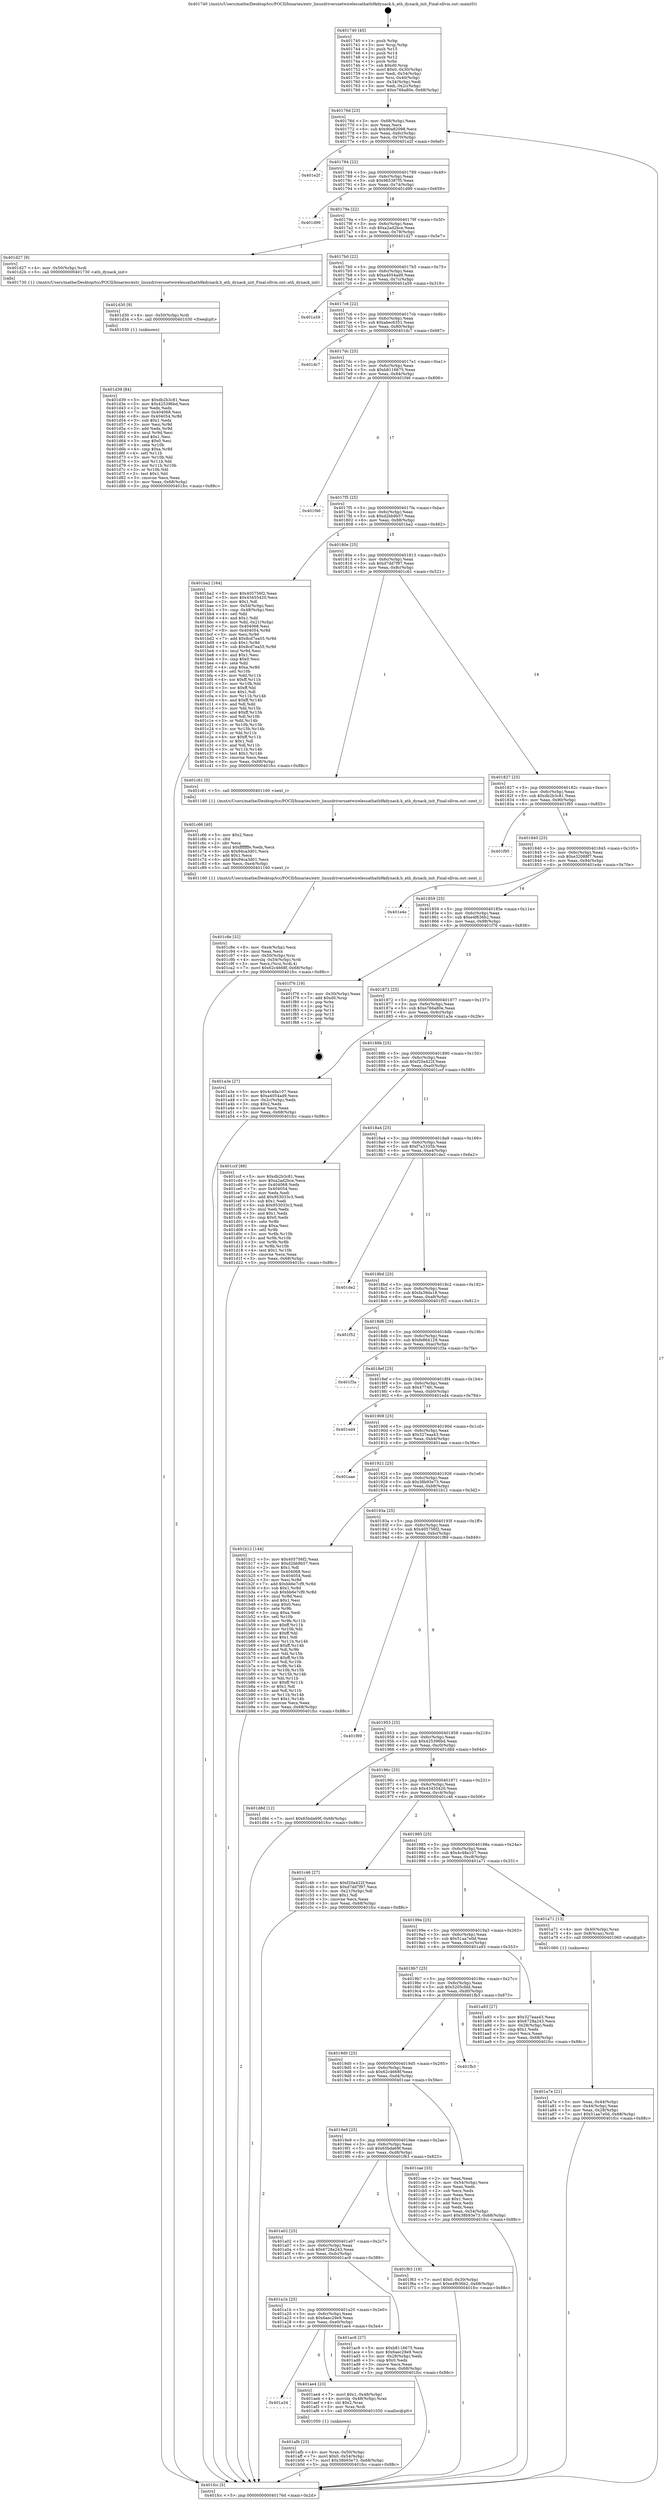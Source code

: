 digraph "0x401740" {
  label = "0x401740 (/mnt/c/Users/mathe/Desktop/tcc/POCII/binaries/extr_linuxdriversnetwirelessathath9kdynack.h_ath_dynack_init_Final-ollvm.out::main(0))"
  labelloc = "t"
  node[shape=record]

  Entry [label="",width=0.3,height=0.3,shape=circle,fillcolor=black,style=filled]
  "0x40176d" [label="{
     0x40176d [23]\l
     | [instrs]\l
     &nbsp;&nbsp;0x40176d \<+3\>: mov -0x68(%rbp),%eax\l
     &nbsp;&nbsp;0x401770 \<+2\>: mov %eax,%ecx\l
     &nbsp;&nbsp;0x401772 \<+6\>: sub $0x90a82098,%ecx\l
     &nbsp;&nbsp;0x401778 \<+3\>: mov %eax,-0x6c(%rbp)\l
     &nbsp;&nbsp;0x40177b \<+3\>: mov %ecx,-0x70(%rbp)\l
     &nbsp;&nbsp;0x40177e \<+6\>: je 0000000000401e2f \<main+0x6ef\>\l
  }"]
  "0x401e2f" [label="{
     0x401e2f\l
  }", style=dashed]
  "0x401784" [label="{
     0x401784 [22]\l
     | [instrs]\l
     &nbsp;&nbsp;0x401784 \<+5\>: jmp 0000000000401789 \<main+0x49\>\l
     &nbsp;&nbsp;0x401789 \<+3\>: mov -0x6c(%rbp),%eax\l
     &nbsp;&nbsp;0x40178c \<+5\>: sub $0x965387f5,%eax\l
     &nbsp;&nbsp;0x401791 \<+3\>: mov %eax,-0x74(%rbp)\l
     &nbsp;&nbsp;0x401794 \<+6\>: je 0000000000401d99 \<main+0x659\>\l
  }"]
  Exit [label="",width=0.3,height=0.3,shape=circle,fillcolor=black,style=filled,peripheries=2]
  "0x401d99" [label="{
     0x401d99\l
  }", style=dashed]
  "0x40179a" [label="{
     0x40179a [22]\l
     | [instrs]\l
     &nbsp;&nbsp;0x40179a \<+5\>: jmp 000000000040179f \<main+0x5f\>\l
     &nbsp;&nbsp;0x40179f \<+3\>: mov -0x6c(%rbp),%eax\l
     &nbsp;&nbsp;0x4017a2 \<+5\>: sub $0xa2ad2bce,%eax\l
     &nbsp;&nbsp;0x4017a7 \<+3\>: mov %eax,-0x78(%rbp)\l
     &nbsp;&nbsp;0x4017aa \<+6\>: je 0000000000401d27 \<main+0x5e7\>\l
  }"]
  "0x401d39" [label="{
     0x401d39 [84]\l
     | [instrs]\l
     &nbsp;&nbsp;0x401d39 \<+5\>: mov $0xdb2b3c81,%eax\l
     &nbsp;&nbsp;0x401d3e \<+5\>: mov $0x425396bd,%ecx\l
     &nbsp;&nbsp;0x401d43 \<+2\>: xor %edx,%edx\l
     &nbsp;&nbsp;0x401d45 \<+7\>: mov 0x404068,%esi\l
     &nbsp;&nbsp;0x401d4c \<+8\>: mov 0x404054,%r8d\l
     &nbsp;&nbsp;0x401d54 \<+3\>: sub $0x1,%edx\l
     &nbsp;&nbsp;0x401d57 \<+3\>: mov %esi,%r9d\l
     &nbsp;&nbsp;0x401d5a \<+3\>: add %edx,%r9d\l
     &nbsp;&nbsp;0x401d5d \<+4\>: imul %r9d,%esi\l
     &nbsp;&nbsp;0x401d61 \<+3\>: and $0x1,%esi\l
     &nbsp;&nbsp;0x401d64 \<+3\>: cmp $0x0,%esi\l
     &nbsp;&nbsp;0x401d67 \<+4\>: sete %r10b\l
     &nbsp;&nbsp;0x401d6b \<+4\>: cmp $0xa,%r8d\l
     &nbsp;&nbsp;0x401d6f \<+4\>: setl %r11b\l
     &nbsp;&nbsp;0x401d73 \<+3\>: mov %r10b,%bl\l
     &nbsp;&nbsp;0x401d76 \<+3\>: and %r11b,%bl\l
     &nbsp;&nbsp;0x401d79 \<+3\>: xor %r11b,%r10b\l
     &nbsp;&nbsp;0x401d7c \<+3\>: or %r10b,%bl\l
     &nbsp;&nbsp;0x401d7f \<+3\>: test $0x1,%bl\l
     &nbsp;&nbsp;0x401d82 \<+3\>: cmovne %ecx,%eax\l
     &nbsp;&nbsp;0x401d85 \<+3\>: mov %eax,-0x68(%rbp)\l
     &nbsp;&nbsp;0x401d88 \<+5\>: jmp 0000000000401fcc \<main+0x88c\>\l
  }"]
  "0x401d27" [label="{
     0x401d27 [9]\l
     | [instrs]\l
     &nbsp;&nbsp;0x401d27 \<+4\>: mov -0x50(%rbp),%rdi\l
     &nbsp;&nbsp;0x401d2b \<+5\>: call 0000000000401730 \<ath_dynack_init\>\l
     | [calls]\l
     &nbsp;&nbsp;0x401730 \{1\} (/mnt/c/Users/mathe/Desktop/tcc/POCII/binaries/extr_linuxdriversnetwirelessathath9kdynack.h_ath_dynack_init_Final-ollvm.out::ath_dynack_init)\l
  }"]
  "0x4017b0" [label="{
     0x4017b0 [22]\l
     | [instrs]\l
     &nbsp;&nbsp;0x4017b0 \<+5\>: jmp 00000000004017b5 \<main+0x75\>\l
     &nbsp;&nbsp;0x4017b5 \<+3\>: mov -0x6c(%rbp),%eax\l
     &nbsp;&nbsp;0x4017b8 \<+5\>: sub $0xa4054ad9,%eax\l
     &nbsp;&nbsp;0x4017bd \<+3\>: mov %eax,-0x7c(%rbp)\l
     &nbsp;&nbsp;0x4017c0 \<+6\>: je 0000000000401a59 \<main+0x319\>\l
  }"]
  "0x401d30" [label="{
     0x401d30 [9]\l
     | [instrs]\l
     &nbsp;&nbsp;0x401d30 \<+4\>: mov -0x50(%rbp),%rdi\l
     &nbsp;&nbsp;0x401d34 \<+5\>: call 0000000000401030 \<free@plt\>\l
     | [calls]\l
     &nbsp;&nbsp;0x401030 \{1\} (unknown)\l
  }"]
  "0x401a59" [label="{
     0x401a59\l
  }", style=dashed]
  "0x4017c6" [label="{
     0x4017c6 [22]\l
     | [instrs]\l
     &nbsp;&nbsp;0x4017c6 \<+5\>: jmp 00000000004017cb \<main+0x8b\>\l
     &nbsp;&nbsp;0x4017cb \<+3\>: mov -0x6c(%rbp),%eax\l
     &nbsp;&nbsp;0x4017ce \<+5\>: sub $0xabec6351,%eax\l
     &nbsp;&nbsp;0x4017d3 \<+3\>: mov %eax,-0x80(%rbp)\l
     &nbsp;&nbsp;0x4017d6 \<+6\>: je 0000000000401dc7 \<main+0x687\>\l
  }"]
  "0x401c8e" [label="{
     0x401c8e [32]\l
     | [instrs]\l
     &nbsp;&nbsp;0x401c8e \<+6\>: mov -0xe4(%rbp),%ecx\l
     &nbsp;&nbsp;0x401c94 \<+3\>: imul %eax,%ecx\l
     &nbsp;&nbsp;0x401c97 \<+4\>: mov -0x50(%rbp),%rsi\l
     &nbsp;&nbsp;0x401c9b \<+4\>: movslq -0x54(%rbp),%rdi\l
     &nbsp;&nbsp;0x401c9f \<+3\>: mov %ecx,(%rsi,%rdi,4)\l
     &nbsp;&nbsp;0x401ca2 \<+7\>: movl $0x62c4668f,-0x68(%rbp)\l
     &nbsp;&nbsp;0x401ca9 \<+5\>: jmp 0000000000401fcc \<main+0x88c\>\l
  }"]
  "0x401dc7" [label="{
     0x401dc7\l
  }", style=dashed]
  "0x4017dc" [label="{
     0x4017dc [25]\l
     | [instrs]\l
     &nbsp;&nbsp;0x4017dc \<+5\>: jmp 00000000004017e1 \<main+0xa1\>\l
     &nbsp;&nbsp;0x4017e1 \<+3\>: mov -0x6c(%rbp),%eax\l
     &nbsp;&nbsp;0x4017e4 \<+5\>: sub $0xb8116675,%eax\l
     &nbsp;&nbsp;0x4017e9 \<+6\>: mov %eax,-0x84(%rbp)\l
     &nbsp;&nbsp;0x4017ef \<+6\>: je 0000000000401f46 \<main+0x806\>\l
  }"]
  "0x401c66" [label="{
     0x401c66 [40]\l
     | [instrs]\l
     &nbsp;&nbsp;0x401c66 \<+5\>: mov $0x2,%ecx\l
     &nbsp;&nbsp;0x401c6b \<+1\>: cltd\l
     &nbsp;&nbsp;0x401c6c \<+2\>: idiv %ecx\l
     &nbsp;&nbsp;0x401c6e \<+6\>: imul $0xfffffffe,%edx,%ecx\l
     &nbsp;&nbsp;0x401c74 \<+6\>: sub $0x94ca3d01,%ecx\l
     &nbsp;&nbsp;0x401c7a \<+3\>: add $0x1,%ecx\l
     &nbsp;&nbsp;0x401c7d \<+6\>: add $0x94ca3d01,%ecx\l
     &nbsp;&nbsp;0x401c83 \<+6\>: mov %ecx,-0xe4(%rbp)\l
     &nbsp;&nbsp;0x401c89 \<+5\>: call 0000000000401160 \<next_i\>\l
     | [calls]\l
     &nbsp;&nbsp;0x401160 \{1\} (/mnt/c/Users/mathe/Desktop/tcc/POCII/binaries/extr_linuxdriversnetwirelessathath9kdynack.h_ath_dynack_init_Final-ollvm.out::next_i)\l
  }"]
  "0x401f46" [label="{
     0x401f46\l
  }", style=dashed]
  "0x4017f5" [label="{
     0x4017f5 [25]\l
     | [instrs]\l
     &nbsp;&nbsp;0x4017f5 \<+5\>: jmp 00000000004017fa \<main+0xba\>\l
     &nbsp;&nbsp;0x4017fa \<+3\>: mov -0x6c(%rbp),%eax\l
     &nbsp;&nbsp;0x4017fd \<+5\>: sub $0xd2bb9b57,%eax\l
     &nbsp;&nbsp;0x401802 \<+6\>: mov %eax,-0x88(%rbp)\l
     &nbsp;&nbsp;0x401808 \<+6\>: je 0000000000401ba2 \<main+0x462\>\l
  }"]
  "0x401afb" [label="{
     0x401afb [23]\l
     | [instrs]\l
     &nbsp;&nbsp;0x401afb \<+4\>: mov %rax,-0x50(%rbp)\l
     &nbsp;&nbsp;0x401aff \<+7\>: movl $0x0,-0x54(%rbp)\l
     &nbsp;&nbsp;0x401b06 \<+7\>: movl $0x38b93e73,-0x68(%rbp)\l
     &nbsp;&nbsp;0x401b0d \<+5\>: jmp 0000000000401fcc \<main+0x88c\>\l
  }"]
  "0x401ba2" [label="{
     0x401ba2 [164]\l
     | [instrs]\l
     &nbsp;&nbsp;0x401ba2 \<+5\>: mov $0x405756f2,%eax\l
     &nbsp;&nbsp;0x401ba7 \<+5\>: mov $0x43455420,%ecx\l
     &nbsp;&nbsp;0x401bac \<+2\>: mov $0x1,%dl\l
     &nbsp;&nbsp;0x401bae \<+3\>: mov -0x54(%rbp),%esi\l
     &nbsp;&nbsp;0x401bb1 \<+3\>: cmp -0x48(%rbp),%esi\l
     &nbsp;&nbsp;0x401bb4 \<+4\>: setl %dil\l
     &nbsp;&nbsp;0x401bb8 \<+4\>: and $0x1,%dil\l
     &nbsp;&nbsp;0x401bbc \<+4\>: mov %dil,-0x21(%rbp)\l
     &nbsp;&nbsp;0x401bc0 \<+7\>: mov 0x404068,%esi\l
     &nbsp;&nbsp;0x401bc7 \<+8\>: mov 0x404054,%r8d\l
     &nbsp;&nbsp;0x401bcf \<+3\>: mov %esi,%r9d\l
     &nbsp;&nbsp;0x401bd2 \<+7\>: add $0x8cd7ea55,%r9d\l
     &nbsp;&nbsp;0x401bd9 \<+4\>: sub $0x1,%r9d\l
     &nbsp;&nbsp;0x401bdd \<+7\>: sub $0x8cd7ea55,%r9d\l
     &nbsp;&nbsp;0x401be4 \<+4\>: imul %r9d,%esi\l
     &nbsp;&nbsp;0x401be8 \<+3\>: and $0x1,%esi\l
     &nbsp;&nbsp;0x401beb \<+3\>: cmp $0x0,%esi\l
     &nbsp;&nbsp;0x401bee \<+4\>: sete %dil\l
     &nbsp;&nbsp;0x401bf2 \<+4\>: cmp $0xa,%r8d\l
     &nbsp;&nbsp;0x401bf6 \<+4\>: setl %r10b\l
     &nbsp;&nbsp;0x401bfa \<+3\>: mov %dil,%r11b\l
     &nbsp;&nbsp;0x401bfd \<+4\>: xor $0xff,%r11b\l
     &nbsp;&nbsp;0x401c01 \<+3\>: mov %r10b,%bl\l
     &nbsp;&nbsp;0x401c04 \<+3\>: xor $0xff,%bl\l
     &nbsp;&nbsp;0x401c07 \<+3\>: xor $0x1,%dl\l
     &nbsp;&nbsp;0x401c0a \<+3\>: mov %r11b,%r14b\l
     &nbsp;&nbsp;0x401c0d \<+4\>: and $0xff,%r14b\l
     &nbsp;&nbsp;0x401c11 \<+3\>: and %dl,%dil\l
     &nbsp;&nbsp;0x401c14 \<+3\>: mov %bl,%r15b\l
     &nbsp;&nbsp;0x401c17 \<+4\>: and $0xff,%r15b\l
     &nbsp;&nbsp;0x401c1b \<+3\>: and %dl,%r10b\l
     &nbsp;&nbsp;0x401c1e \<+3\>: or %dil,%r14b\l
     &nbsp;&nbsp;0x401c21 \<+3\>: or %r10b,%r15b\l
     &nbsp;&nbsp;0x401c24 \<+3\>: xor %r15b,%r14b\l
     &nbsp;&nbsp;0x401c27 \<+3\>: or %bl,%r11b\l
     &nbsp;&nbsp;0x401c2a \<+4\>: xor $0xff,%r11b\l
     &nbsp;&nbsp;0x401c2e \<+3\>: or $0x1,%dl\l
     &nbsp;&nbsp;0x401c31 \<+3\>: and %dl,%r11b\l
     &nbsp;&nbsp;0x401c34 \<+3\>: or %r11b,%r14b\l
     &nbsp;&nbsp;0x401c37 \<+4\>: test $0x1,%r14b\l
     &nbsp;&nbsp;0x401c3b \<+3\>: cmovne %ecx,%eax\l
     &nbsp;&nbsp;0x401c3e \<+3\>: mov %eax,-0x68(%rbp)\l
     &nbsp;&nbsp;0x401c41 \<+5\>: jmp 0000000000401fcc \<main+0x88c\>\l
  }"]
  "0x40180e" [label="{
     0x40180e [25]\l
     | [instrs]\l
     &nbsp;&nbsp;0x40180e \<+5\>: jmp 0000000000401813 \<main+0xd3\>\l
     &nbsp;&nbsp;0x401813 \<+3\>: mov -0x6c(%rbp),%eax\l
     &nbsp;&nbsp;0x401816 \<+5\>: sub $0xd7dd7f97,%eax\l
     &nbsp;&nbsp;0x40181b \<+6\>: mov %eax,-0x8c(%rbp)\l
     &nbsp;&nbsp;0x401821 \<+6\>: je 0000000000401c61 \<main+0x521\>\l
  }"]
  "0x401a34" [label="{
     0x401a34\l
  }", style=dashed]
  "0x401c61" [label="{
     0x401c61 [5]\l
     | [instrs]\l
     &nbsp;&nbsp;0x401c61 \<+5\>: call 0000000000401160 \<next_i\>\l
     | [calls]\l
     &nbsp;&nbsp;0x401160 \{1\} (/mnt/c/Users/mathe/Desktop/tcc/POCII/binaries/extr_linuxdriversnetwirelessathath9kdynack.h_ath_dynack_init_Final-ollvm.out::next_i)\l
  }"]
  "0x401827" [label="{
     0x401827 [25]\l
     | [instrs]\l
     &nbsp;&nbsp;0x401827 \<+5\>: jmp 000000000040182c \<main+0xec\>\l
     &nbsp;&nbsp;0x40182c \<+3\>: mov -0x6c(%rbp),%eax\l
     &nbsp;&nbsp;0x40182f \<+5\>: sub $0xdb2b3c81,%eax\l
     &nbsp;&nbsp;0x401834 \<+6\>: mov %eax,-0x90(%rbp)\l
     &nbsp;&nbsp;0x40183a \<+6\>: je 0000000000401f95 \<main+0x855\>\l
  }"]
  "0x401ae4" [label="{
     0x401ae4 [23]\l
     | [instrs]\l
     &nbsp;&nbsp;0x401ae4 \<+7\>: movl $0x1,-0x48(%rbp)\l
     &nbsp;&nbsp;0x401aeb \<+4\>: movslq -0x48(%rbp),%rax\l
     &nbsp;&nbsp;0x401aef \<+4\>: shl $0x2,%rax\l
     &nbsp;&nbsp;0x401af3 \<+3\>: mov %rax,%rdi\l
     &nbsp;&nbsp;0x401af6 \<+5\>: call 0000000000401050 \<malloc@plt\>\l
     | [calls]\l
     &nbsp;&nbsp;0x401050 \{1\} (unknown)\l
  }"]
  "0x401f95" [label="{
     0x401f95\l
  }", style=dashed]
  "0x401840" [label="{
     0x401840 [25]\l
     | [instrs]\l
     &nbsp;&nbsp;0x401840 \<+5\>: jmp 0000000000401845 \<main+0x105\>\l
     &nbsp;&nbsp;0x401845 \<+3\>: mov -0x6c(%rbp),%eax\l
     &nbsp;&nbsp;0x401848 \<+5\>: sub $0xe32088f7,%eax\l
     &nbsp;&nbsp;0x40184d \<+6\>: mov %eax,-0x94(%rbp)\l
     &nbsp;&nbsp;0x401853 \<+6\>: je 0000000000401e4e \<main+0x70e\>\l
  }"]
  "0x401a1b" [label="{
     0x401a1b [25]\l
     | [instrs]\l
     &nbsp;&nbsp;0x401a1b \<+5\>: jmp 0000000000401a20 \<main+0x2e0\>\l
     &nbsp;&nbsp;0x401a20 \<+3\>: mov -0x6c(%rbp),%eax\l
     &nbsp;&nbsp;0x401a23 \<+5\>: sub $0x6aec29e9,%eax\l
     &nbsp;&nbsp;0x401a28 \<+6\>: mov %eax,-0xe0(%rbp)\l
     &nbsp;&nbsp;0x401a2e \<+6\>: je 0000000000401ae4 \<main+0x3a4\>\l
  }"]
  "0x401e4e" [label="{
     0x401e4e\l
  }", style=dashed]
  "0x401859" [label="{
     0x401859 [25]\l
     | [instrs]\l
     &nbsp;&nbsp;0x401859 \<+5\>: jmp 000000000040185e \<main+0x11e\>\l
     &nbsp;&nbsp;0x40185e \<+3\>: mov -0x6c(%rbp),%eax\l
     &nbsp;&nbsp;0x401861 \<+5\>: sub $0xe4f636b2,%eax\l
     &nbsp;&nbsp;0x401866 \<+6\>: mov %eax,-0x98(%rbp)\l
     &nbsp;&nbsp;0x40186c \<+6\>: je 0000000000401f76 \<main+0x836\>\l
  }"]
  "0x401ac9" [label="{
     0x401ac9 [27]\l
     | [instrs]\l
     &nbsp;&nbsp;0x401ac9 \<+5\>: mov $0xb8116675,%eax\l
     &nbsp;&nbsp;0x401ace \<+5\>: mov $0x6aec29e9,%ecx\l
     &nbsp;&nbsp;0x401ad3 \<+3\>: mov -0x28(%rbp),%edx\l
     &nbsp;&nbsp;0x401ad6 \<+3\>: cmp $0x0,%edx\l
     &nbsp;&nbsp;0x401ad9 \<+3\>: cmove %ecx,%eax\l
     &nbsp;&nbsp;0x401adc \<+3\>: mov %eax,-0x68(%rbp)\l
     &nbsp;&nbsp;0x401adf \<+5\>: jmp 0000000000401fcc \<main+0x88c\>\l
  }"]
  "0x401f76" [label="{
     0x401f76 [19]\l
     | [instrs]\l
     &nbsp;&nbsp;0x401f76 \<+3\>: mov -0x30(%rbp),%eax\l
     &nbsp;&nbsp;0x401f79 \<+7\>: add $0xd0,%rsp\l
     &nbsp;&nbsp;0x401f80 \<+1\>: pop %rbx\l
     &nbsp;&nbsp;0x401f81 \<+2\>: pop %r12\l
     &nbsp;&nbsp;0x401f83 \<+2\>: pop %r14\l
     &nbsp;&nbsp;0x401f85 \<+2\>: pop %r15\l
     &nbsp;&nbsp;0x401f87 \<+1\>: pop %rbp\l
     &nbsp;&nbsp;0x401f88 \<+1\>: ret\l
  }"]
  "0x401872" [label="{
     0x401872 [25]\l
     | [instrs]\l
     &nbsp;&nbsp;0x401872 \<+5\>: jmp 0000000000401877 \<main+0x137\>\l
     &nbsp;&nbsp;0x401877 \<+3\>: mov -0x6c(%rbp),%eax\l
     &nbsp;&nbsp;0x40187a \<+5\>: sub $0xe766a80e,%eax\l
     &nbsp;&nbsp;0x40187f \<+6\>: mov %eax,-0x9c(%rbp)\l
     &nbsp;&nbsp;0x401885 \<+6\>: je 0000000000401a3e \<main+0x2fe\>\l
  }"]
  "0x401a02" [label="{
     0x401a02 [25]\l
     | [instrs]\l
     &nbsp;&nbsp;0x401a02 \<+5\>: jmp 0000000000401a07 \<main+0x2c7\>\l
     &nbsp;&nbsp;0x401a07 \<+3\>: mov -0x6c(%rbp),%eax\l
     &nbsp;&nbsp;0x401a0a \<+5\>: sub $0x6728a243,%eax\l
     &nbsp;&nbsp;0x401a0f \<+6\>: mov %eax,-0xdc(%rbp)\l
     &nbsp;&nbsp;0x401a15 \<+6\>: je 0000000000401ac9 \<main+0x389\>\l
  }"]
  "0x401a3e" [label="{
     0x401a3e [27]\l
     | [instrs]\l
     &nbsp;&nbsp;0x401a3e \<+5\>: mov $0x4c48a107,%eax\l
     &nbsp;&nbsp;0x401a43 \<+5\>: mov $0xa4054ad9,%ecx\l
     &nbsp;&nbsp;0x401a48 \<+3\>: mov -0x2c(%rbp),%edx\l
     &nbsp;&nbsp;0x401a4b \<+3\>: cmp $0x2,%edx\l
     &nbsp;&nbsp;0x401a4e \<+3\>: cmovne %ecx,%eax\l
     &nbsp;&nbsp;0x401a51 \<+3\>: mov %eax,-0x68(%rbp)\l
     &nbsp;&nbsp;0x401a54 \<+5\>: jmp 0000000000401fcc \<main+0x88c\>\l
  }"]
  "0x40188b" [label="{
     0x40188b [25]\l
     | [instrs]\l
     &nbsp;&nbsp;0x40188b \<+5\>: jmp 0000000000401890 \<main+0x150\>\l
     &nbsp;&nbsp;0x401890 \<+3\>: mov -0x6c(%rbp),%eax\l
     &nbsp;&nbsp;0x401893 \<+5\>: sub $0xf20a422f,%eax\l
     &nbsp;&nbsp;0x401898 \<+6\>: mov %eax,-0xa0(%rbp)\l
     &nbsp;&nbsp;0x40189e \<+6\>: je 0000000000401ccf \<main+0x58f\>\l
  }"]
  "0x401fcc" [label="{
     0x401fcc [5]\l
     | [instrs]\l
     &nbsp;&nbsp;0x401fcc \<+5\>: jmp 000000000040176d \<main+0x2d\>\l
  }"]
  "0x401740" [label="{
     0x401740 [45]\l
     | [instrs]\l
     &nbsp;&nbsp;0x401740 \<+1\>: push %rbp\l
     &nbsp;&nbsp;0x401741 \<+3\>: mov %rsp,%rbp\l
     &nbsp;&nbsp;0x401744 \<+2\>: push %r15\l
     &nbsp;&nbsp;0x401746 \<+2\>: push %r14\l
     &nbsp;&nbsp;0x401748 \<+2\>: push %r12\l
     &nbsp;&nbsp;0x40174a \<+1\>: push %rbx\l
     &nbsp;&nbsp;0x40174b \<+7\>: sub $0xd0,%rsp\l
     &nbsp;&nbsp;0x401752 \<+7\>: movl $0x0,-0x30(%rbp)\l
     &nbsp;&nbsp;0x401759 \<+3\>: mov %edi,-0x34(%rbp)\l
     &nbsp;&nbsp;0x40175c \<+4\>: mov %rsi,-0x40(%rbp)\l
     &nbsp;&nbsp;0x401760 \<+3\>: mov -0x34(%rbp),%edi\l
     &nbsp;&nbsp;0x401763 \<+3\>: mov %edi,-0x2c(%rbp)\l
     &nbsp;&nbsp;0x401766 \<+7\>: movl $0xe766a80e,-0x68(%rbp)\l
  }"]
  "0x401f63" [label="{
     0x401f63 [19]\l
     | [instrs]\l
     &nbsp;&nbsp;0x401f63 \<+7\>: movl $0x0,-0x30(%rbp)\l
     &nbsp;&nbsp;0x401f6a \<+7\>: movl $0xe4f636b2,-0x68(%rbp)\l
     &nbsp;&nbsp;0x401f71 \<+5\>: jmp 0000000000401fcc \<main+0x88c\>\l
  }"]
  "0x401ccf" [label="{
     0x401ccf [88]\l
     | [instrs]\l
     &nbsp;&nbsp;0x401ccf \<+5\>: mov $0xdb2b3c81,%eax\l
     &nbsp;&nbsp;0x401cd4 \<+5\>: mov $0xa2ad2bce,%ecx\l
     &nbsp;&nbsp;0x401cd9 \<+7\>: mov 0x404068,%edx\l
     &nbsp;&nbsp;0x401ce0 \<+7\>: mov 0x404054,%esi\l
     &nbsp;&nbsp;0x401ce7 \<+2\>: mov %edx,%edi\l
     &nbsp;&nbsp;0x401ce9 \<+6\>: add $0x953033c3,%edi\l
     &nbsp;&nbsp;0x401cef \<+3\>: sub $0x1,%edi\l
     &nbsp;&nbsp;0x401cf2 \<+6\>: sub $0x953033c3,%edi\l
     &nbsp;&nbsp;0x401cf8 \<+3\>: imul %edi,%edx\l
     &nbsp;&nbsp;0x401cfb \<+3\>: and $0x1,%edx\l
     &nbsp;&nbsp;0x401cfe \<+3\>: cmp $0x0,%edx\l
     &nbsp;&nbsp;0x401d01 \<+4\>: sete %r8b\l
     &nbsp;&nbsp;0x401d05 \<+3\>: cmp $0xa,%esi\l
     &nbsp;&nbsp;0x401d08 \<+4\>: setl %r9b\l
     &nbsp;&nbsp;0x401d0c \<+3\>: mov %r8b,%r10b\l
     &nbsp;&nbsp;0x401d0f \<+3\>: and %r9b,%r10b\l
     &nbsp;&nbsp;0x401d12 \<+3\>: xor %r9b,%r8b\l
     &nbsp;&nbsp;0x401d15 \<+3\>: or %r8b,%r10b\l
     &nbsp;&nbsp;0x401d18 \<+4\>: test $0x1,%r10b\l
     &nbsp;&nbsp;0x401d1c \<+3\>: cmovne %ecx,%eax\l
     &nbsp;&nbsp;0x401d1f \<+3\>: mov %eax,-0x68(%rbp)\l
     &nbsp;&nbsp;0x401d22 \<+5\>: jmp 0000000000401fcc \<main+0x88c\>\l
  }"]
  "0x4018a4" [label="{
     0x4018a4 [25]\l
     | [instrs]\l
     &nbsp;&nbsp;0x4018a4 \<+5\>: jmp 00000000004018a9 \<main+0x169\>\l
     &nbsp;&nbsp;0x4018a9 \<+3\>: mov -0x6c(%rbp),%eax\l
     &nbsp;&nbsp;0x4018ac \<+5\>: sub $0xf7a3335b,%eax\l
     &nbsp;&nbsp;0x4018b1 \<+6\>: mov %eax,-0xa4(%rbp)\l
     &nbsp;&nbsp;0x4018b7 \<+6\>: je 0000000000401de2 \<main+0x6a2\>\l
  }"]
  "0x4019e9" [label="{
     0x4019e9 [25]\l
     | [instrs]\l
     &nbsp;&nbsp;0x4019e9 \<+5\>: jmp 00000000004019ee \<main+0x2ae\>\l
     &nbsp;&nbsp;0x4019ee \<+3\>: mov -0x6c(%rbp),%eax\l
     &nbsp;&nbsp;0x4019f1 \<+5\>: sub $0x65bda69f,%eax\l
     &nbsp;&nbsp;0x4019f6 \<+6\>: mov %eax,-0xd8(%rbp)\l
     &nbsp;&nbsp;0x4019fc \<+6\>: je 0000000000401f63 \<main+0x823\>\l
  }"]
  "0x401de2" [label="{
     0x401de2\l
  }", style=dashed]
  "0x4018bd" [label="{
     0x4018bd [25]\l
     | [instrs]\l
     &nbsp;&nbsp;0x4018bd \<+5\>: jmp 00000000004018c2 \<main+0x182\>\l
     &nbsp;&nbsp;0x4018c2 \<+3\>: mov -0x6c(%rbp),%eax\l
     &nbsp;&nbsp;0x4018c5 \<+5\>: sub $0xfa39da18,%eax\l
     &nbsp;&nbsp;0x4018ca \<+6\>: mov %eax,-0xa8(%rbp)\l
     &nbsp;&nbsp;0x4018d0 \<+6\>: je 0000000000401f52 \<main+0x812\>\l
  }"]
  "0x401cae" [label="{
     0x401cae [33]\l
     | [instrs]\l
     &nbsp;&nbsp;0x401cae \<+2\>: xor %eax,%eax\l
     &nbsp;&nbsp;0x401cb0 \<+3\>: mov -0x54(%rbp),%ecx\l
     &nbsp;&nbsp;0x401cb3 \<+2\>: mov %eax,%edx\l
     &nbsp;&nbsp;0x401cb5 \<+2\>: sub %ecx,%edx\l
     &nbsp;&nbsp;0x401cb7 \<+2\>: mov %eax,%ecx\l
     &nbsp;&nbsp;0x401cb9 \<+3\>: sub $0x1,%ecx\l
     &nbsp;&nbsp;0x401cbc \<+2\>: add %ecx,%edx\l
     &nbsp;&nbsp;0x401cbe \<+2\>: sub %edx,%eax\l
     &nbsp;&nbsp;0x401cc0 \<+3\>: mov %eax,-0x54(%rbp)\l
     &nbsp;&nbsp;0x401cc3 \<+7\>: movl $0x38b93e73,-0x68(%rbp)\l
     &nbsp;&nbsp;0x401cca \<+5\>: jmp 0000000000401fcc \<main+0x88c\>\l
  }"]
  "0x401f52" [label="{
     0x401f52\l
  }", style=dashed]
  "0x4018d6" [label="{
     0x4018d6 [25]\l
     | [instrs]\l
     &nbsp;&nbsp;0x4018d6 \<+5\>: jmp 00000000004018db \<main+0x19b\>\l
     &nbsp;&nbsp;0x4018db \<+3\>: mov -0x6c(%rbp),%eax\l
     &nbsp;&nbsp;0x4018de \<+5\>: sub $0xfe864129,%eax\l
     &nbsp;&nbsp;0x4018e3 \<+6\>: mov %eax,-0xac(%rbp)\l
     &nbsp;&nbsp;0x4018e9 \<+6\>: je 0000000000401f3a \<main+0x7fa\>\l
  }"]
  "0x4019d0" [label="{
     0x4019d0 [25]\l
     | [instrs]\l
     &nbsp;&nbsp;0x4019d0 \<+5\>: jmp 00000000004019d5 \<main+0x295\>\l
     &nbsp;&nbsp;0x4019d5 \<+3\>: mov -0x6c(%rbp),%eax\l
     &nbsp;&nbsp;0x4019d8 \<+5\>: sub $0x62c4668f,%eax\l
     &nbsp;&nbsp;0x4019dd \<+6\>: mov %eax,-0xd4(%rbp)\l
     &nbsp;&nbsp;0x4019e3 \<+6\>: je 0000000000401cae \<main+0x56e\>\l
  }"]
  "0x401f3a" [label="{
     0x401f3a\l
  }", style=dashed]
  "0x4018ef" [label="{
     0x4018ef [25]\l
     | [instrs]\l
     &nbsp;&nbsp;0x4018ef \<+5\>: jmp 00000000004018f4 \<main+0x1b4\>\l
     &nbsp;&nbsp;0x4018f4 \<+3\>: mov -0x6c(%rbp),%eax\l
     &nbsp;&nbsp;0x4018f7 \<+5\>: sub $0x4774fc,%eax\l
     &nbsp;&nbsp;0x4018fc \<+6\>: mov %eax,-0xb0(%rbp)\l
     &nbsp;&nbsp;0x401902 \<+6\>: je 0000000000401ed4 \<main+0x794\>\l
  }"]
  "0x401fb3" [label="{
     0x401fb3\l
  }", style=dashed]
  "0x401ed4" [label="{
     0x401ed4\l
  }", style=dashed]
  "0x401908" [label="{
     0x401908 [25]\l
     | [instrs]\l
     &nbsp;&nbsp;0x401908 \<+5\>: jmp 000000000040190d \<main+0x1cd\>\l
     &nbsp;&nbsp;0x40190d \<+3\>: mov -0x6c(%rbp),%eax\l
     &nbsp;&nbsp;0x401910 \<+5\>: sub $0x327eaa43,%eax\l
     &nbsp;&nbsp;0x401915 \<+6\>: mov %eax,-0xb4(%rbp)\l
     &nbsp;&nbsp;0x40191b \<+6\>: je 0000000000401aae \<main+0x36e\>\l
  }"]
  "0x4019b7" [label="{
     0x4019b7 [25]\l
     | [instrs]\l
     &nbsp;&nbsp;0x4019b7 \<+5\>: jmp 00000000004019bc \<main+0x27c\>\l
     &nbsp;&nbsp;0x4019bc \<+3\>: mov -0x6c(%rbp),%eax\l
     &nbsp;&nbsp;0x4019bf \<+5\>: sub $0x5205cfdd,%eax\l
     &nbsp;&nbsp;0x4019c4 \<+6\>: mov %eax,-0xd0(%rbp)\l
     &nbsp;&nbsp;0x4019ca \<+6\>: je 0000000000401fb3 \<main+0x873\>\l
  }"]
  "0x401aae" [label="{
     0x401aae\l
  }", style=dashed]
  "0x401921" [label="{
     0x401921 [25]\l
     | [instrs]\l
     &nbsp;&nbsp;0x401921 \<+5\>: jmp 0000000000401926 \<main+0x1e6\>\l
     &nbsp;&nbsp;0x401926 \<+3\>: mov -0x6c(%rbp),%eax\l
     &nbsp;&nbsp;0x401929 \<+5\>: sub $0x38b93e73,%eax\l
     &nbsp;&nbsp;0x40192e \<+6\>: mov %eax,-0xb8(%rbp)\l
     &nbsp;&nbsp;0x401934 \<+6\>: je 0000000000401b12 \<main+0x3d2\>\l
  }"]
  "0x401a93" [label="{
     0x401a93 [27]\l
     | [instrs]\l
     &nbsp;&nbsp;0x401a93 \<+5\>: mov $0x327eaa43,%eax\l
     &nbsp;&nbsp;0x401a98 \<+5\>: mov $0x6728a243,%ecx\l
     &nbsp;&nbsp;0x401a9d \<+3\>: mov -0x28(%rbp),%edx\l
     &nbsp;&nbsp;0x401aa0 \<+3\>: cmp $0x1,%edx\l
     &nbsp;&nbsp;0x401aa3 \<+3\>: cmovl %ecx,%eax\l
     &nbsp;&nbsp;0x401aa6 \<+3\>: mov %eax,-0x68(%rbp)\l
     &nbsp;&nbsp;0x401aa9 \<+5\>: jmp 0000000000401fcc \<main+0x88c\>\l
  }"]
  "0x401b12" [label="{
     0x401b12 [144]\l
     | [instrs]\l
     &nbsp;&nbsp;0x401b12 \<+5\>: mov $0x405756f2,%eax\l
     &nbsp;&nbsp;0x401b17 \<+5\>: mov $0xd2bb9b57,%ecx\l
     &nbsp;&nbsp;0x401b1c \<+2\>: mov $0x1,%dl\l
     &nbsp;&nbsp;0x401b1e \<+7\>: mov 0x404068,%esi\l
     &nbsp;&nbsp;0x401b25 \<+7\>: mov 0x404054,%edi\l
     &nbsp;&nbsp;0x401b2c \<+3\>: mov %esi,%r8d\l
     &nbsp;&nbsp;0x401b2f \<+7\>: add $0xbb6e7cf9,%r8d\l
     &nbsp;&nbsp;0x401b36 \<+4\>: sub $0x1,%r8d\l
     &nbsp;&nbsp;0x401b3a \<+7\>: sub $0xbb6e7cf9,%r8d\l
     &nbsp;&nbsp;0x401b41 \<+4\>: imul %r8d,%esi\l
     &nbsp;&nbsp;0x401b45 \<+3\>: and $0x1,%esi\l
     &nbsp;&nbsp;0x401b48 \<+3\>: cmp $0x0,%esi\l
     &nbsp;&nbsp;0x401b4b \<+4\>: sete %r9b\l
     &nbsp;&nbsp;0x401b4f \<+3\>: cmp $0xa,%edi\l
     &nbsp;&nbsp;0x401b52 \<+4\>: setl %r10b\l
     &nbsp;&nbsp;0x401b56 \<+3\>: mov %r9b,%r11b\l
     &nbsp;&nbsp;0x401b59 \<+4\>: xor $0xff,%r11b\l
     &nbsp;&nbsp;0x401b5d \<+3\>: mov %r10b,%bl\l
     &nbsp;&nbsp;0x401b60 \<+3\>: xor $0xff,%bl\l
     &nbsp;&nbsp;0x401b63 \<+3\>: xor $0x1,%dl\l
     &nbsp;&nbsp;0x401b66 \<+3\>: mov %r11b,%r14b\l
     &nbsp;&nbsp;0x401b69 \<+4\>: and $0xff,%r14b\l
     &nbsp;&nbsp;0x401b6d \<+3\>: and %dl,%r9b\l
     &nbsp;&nbsp;0x401b70 \<+3\>: mov %bl,%r15b\l
     &nbsp;&nbsp;0x401b73 \<+4\>: and $0xff,%r15b\l
     &nbsp;&nbsp;0x401b77 \<+3\>: and %dl,%r10b\l
     &nbsp;&nbsp;0x401b7a \<+3\>: or %r9b,%r14b\l
     &nbsp;&nbsp;0x401b7d \<+3\>: or %r10b,%r15b\l
     &nbsp;&nbsp;0x401b80 \<+3\>: xor %r15b,%r14b\l
     &nbsp;&nbsp;0x401b83 \<+3\>: or %bl,%r11b\l
     &nbsp;&nbsp;0x401b86 \<+4\>: xor $0xff,%r11b\l
     &nbsp;&nbsp;0x401b8a \<+3\>: or $0x1,%dl\l
     &nbsp;&nbsp;0x401b8d \<+3\>: and %dl,%r11b\l
     &nbsp;&nbsp;0x401b90 \<+3\>: or %r11b,%r14b\l
     &nbsp;&nbsp;0x401b93 \<+4\>: test $0x1,%r14b\l
     &nbsp;&nbsp;0x401b97 \<+3\>: cmovne %ecx,%eax\l
     &nbsp;&nbsp;0x401b9a \<+3\>: mov %eax,-0x68(%rbp)\l
     &nbsp;&nbsp;0x401b9d \<+5\>: jmp 0000000000401fcc \<main+0x88c\>\l
  }"]
  "0x40193a" [label="{
     0x40193a [25]\l
     | [instrs]\l
     &nbsp;&nbsp;0x40193a \<+5\>: jmp 000000000040193f \<main+0x1ff\>\l
     &nbsp;&nbsp;0x40193f \<+3\>: mov -0x6c(%rbp),%eax\l
     &nbsp;&nbsp;0x401942 \<+5\>: sub $0x405756f2,%eax\l
     &nbsp;&nbsp;0x401947 \<+6\>: mov %eax,-0xbc(%rbp)\l
     &nbsp;&nbsp;0x40194d \<+6\>: je 0000000000401f89 \<main+0x849\>\l
  }"]
  "0x401a7e" [label="{
     0x401a7e [21]\l
     | [instrs]\l
     &nbsp;&nbsp;0x401a7e \<+3\>: mov %eax,-0x44(%rbp)\l
     &nbsp;&nbsp;0x401a81 \<+3\>: mov -0x44(%rbp),%eax\l
     &nbsp;&nbsp;0x401a84 \<+3\>: mov %eax,-0x28(%rbp)\l
     &nbsp;&nbsp;0x401a87 \<+7\>: movl $0x51aa7e0d,-0x68(%rbp)\l
     &nbsp;&nbsp;0x401a8e \<+5\>: jmp 0000000000401fcc \<main+0x88c\>\l
  }"]
  "0x401f89" [label="{
     0x401f89\l
  }", style=dashed]
  "0x401953" [label="{
     0x401953 [25]\l
     | [instrs]\l
     &nbsp;&nbsp;0x401953 \<+5\>: jmp 0000000000401958 \<main+0x218\>\l
     &nbsp;&nbsp;0x401958 \<+3\>: mov -0x6c(%rbp),%eax\l
     &nbsp;&nbsp;0x40195b \<+5\>: sub $0x425396bd,%eax\l
     &nbsp;&nbsp;0x401960 \<+6\>: mov %eax,-0xc0(%rbp)\l
     &nbsp;&nbsp;0x401966 \<+6\>: je 0000000000401d8d \<main+0x64d\>\l
  }"]
  "0x40199e" [label="{
     0x40199e [25]\l
     | [instrs]\l
     &nbsp;&nbsp;0x40199e \<+5\>: jmp 00000000004019a3 \<main+0x263\>\l
     &nbsp;&nbsp;0x4019a3 \<+3\>: mov -0x6c(%rbp),%eax\l
     &nbsp;&nbsp;0x4019a6 \<+5\>: sub $0x51aa7e0d,%eax\l
     &nbsp;&nbsp;0x4019ab \<+6\>: mov %eax,-0xcc(%rbp)\l
     &nbsp;&nbsp;0x4019b1 \<+6\>: je 0000000000401a93 \<main+0x353\>\l
  }"]
  "0x401d8d" [label="{
     0x401d8d [12]\l
     | [instrs]\l
     &nbsp;&nbsp;0x401d8d \<+7\>: movl $0x65bda69f,-0x68(%rbp)\l
     &nbsp;&nbsp;0x401d94 \<+5\>: jmp 0000000000401fcc \<main+0x88c\>\l
  }"]
  "0x40196c" [label="{
     0x40196c [25]\l
     | [instrs]\l
     &nbsp;&nbsp;0x40196c \<+5\>: jmp 0000000000401971 \<main+0x231\>\l
     &nbsp;&nbsp;0x401971 \<+3\>: mov -0x6c(%rbp),%eax\l
     &nbsp;&nbsp;0x401974 \<+5\>: sub $0x43455420,%eax\l
     &nbsp;&nbsp;0x401979 \<+6\>: mov %eax,-0xc4(%rbp)\l
     &nbsp;&nbsp;0x40197f \<+6\>: je 0000000000401c46 \<main+0x506\>\l
  }"]
  "0x401a71" [label="{
     0x401a71 [13]\l
     | [instrs]\l
     &nbsp;&nbsp;0x401a71 \<+4\>: mov -0x40(%rbp),%rax\l
     &nbsp;&nbsp;0x401a75 \<+4\>: mov 0x8(%rax),%rdi\l
     &nbsp;&nbsp;0x401a79 \<+5\>: call 0000000000401060 \<atoi@plt\>\l
     | [calls]\l
     &nbsp;&nbsp;0x401060 \{1\} (unknown)\l
  }"]
  "0x401c46" [label="{
     0x401c46 [27]\l
     | [instrs]\l
     &nbsp;&nbsp;0x401c46 \<+5\>: mov $0xf20a422f,%eax\l
     &nbsp;&nbsp;0x401c4b \<+5\>: mov $0xd7dd7f97,%ecx\l
     &nbsp;&nbsp;0x401c50 \<+3\>: mov -0x21(%rbp),%dl\l
     &nbsp;&nbsp;0x401c53 \<+3\>: test $0x1,%dl\l
     &nbsp;&nbsp;0x401c56 \<+3\>: cmovne %ecx,%eax\l
     &nbsp;&nbsp;0x401c59 \<+3\>: mov %eax,-0x68(%rbp)\l
     &nbsp;&nbsp;0x401c5c \<+5\>: jmp 0000000000401fcc \<main+0x88c\>\l
  }"]
  "0x401985" [label="{
     0x401985 [25]\l
     | [instrs]\l
     &nbsp;&nbsp;0x401985 \<+5\>: jmp 000000000040198a \<main+0x24a\>\l
     &nbsp;&nbsp;0x40198a \<+3\>: mov -0x6c(%rbp),%eax\l
     &nbsp;&nbsp;0x40198d \<+5\>: sub $0x4c48a107,%eax\l
     &nbsp;&nbsp;0x401992 \<+6\>: mov %eax,-0xc8(%rbp)\l
     &nbsp;&nbsp;0x401998 \<+6\>: je 0000000000401a71 \<main+0x331\>\l
  }"]
  Entry -> "0x401740" [label=" 1"]
  "0x40176d" -> "0x401e2f" [label=" 0"]
  "0x40176d" -> "0x401784" [label=" 18"]
  "0x401f76" -> Exit [label=" 1"]
  "0x401784" -> "0x401d99" [label=" 0"]
  "0x401784" -> "0x40179a" [label=" 18"]
  "0x401f63" -> "0x401fcc" [label=" 1"]
  "0x40179a" -> "0x401d27" [label=" 1"]
  "0x40179a" -> "0x4017b0" [label=" 17"]
  "0x401d8d" -> "0x401fcc" [label=" 1"]
  "0x4017b0" -> "0x401a59" [label=" 0"]
  "0x4017b0" -> "0x4017c6" [label=" 17"]
  "0x401d39" -> "0x401fcc" [label=" 1"]
  "0x4017c6" -> "0x401dc7" [label=" 0"]
  "0x4017c6" -> "0x4017dc" [label=" 17"]
  "0x401d30" -> "0x401d39" [label=" 1"]
  "0x4017dc" -> "0x401f46" [label=" 0"]
  "0x4017dc" -> "0x4017f5" [label=" 17"]
  "0x401d27" -> "0x401d30" [label=" 1"]
  "0x4017f5" -> "0x401ba2" [label=" 2"]
  "0x4017f5" -> "0x40180e" [label=" 15"]
  "0x401ccf" -> "0x401fcc" [label=" 1"]
  "0x40180e" -> "0x401c61" [label=" 1"]
  "0x40180e" -> "0x401827" [label=" 14"]
  "0x401cae" -> "0x401fcc" [label=" 1"]
  "0x401827" -> "0x401f95" [label=" 0"]
  "0x401827" -> "0x401840" [label=" 14"]
  "0x401c8e" -> "0x401fcc" [label=" 1"]
  "0x401840" -> "0x401e4e" [label=" 0"]
  "0x401840" -> "0x401859" [label=" 14"]
  "0x401c61" -> "0x401c66" [label=" 1"]
  "0x401859" -> "0x401f76" [label=" 1"]
  "0x401859" -> "0x401872" [label=" 13"]
  "0x401c46" -> "0x401fcc" [label=" 2"]
  "0x401872" -> "0x401a3e" [label=" 1"]
  "0x401872" -> "0x40188b" [label=" 12"]
  "0x401a3e" -> "0x401fcc" [label=" 1"]
  "0x401740" -> "0x40176d" [label=" 1"]
  "0x401fcc" -> "0x40176d" [label=" 17"]
  "0x401b12" -> "0x401fcc" [label=" 2"]
  "0x40188b" -> "0x401ccf" [label=" 1"]
  "0x40188b" -> "0x4018a4" [label=" 11"]
  "0x401afb" -> "0x401fcc" [label=" 1"]
  "0x4018a4" -> "0x401de2" [label=" 0"]
  "0x4018a4" -> "0x4018bd" [label=" 11"]
  "0x401a1b" -> "0x401a34" [label=" 0"]
  "0x4018bd" -> "0x401f52" [label=" 0"]
  "0x4018bd" -> "0x4018d6" [label=" 11"]
  "0x401a1b" -> "0x401ae4" [label=" 1"]
  "0x4018d6" -> "0x401f3a" [label=" 0"]
  "0x4018d6" -> "0x4018ef" [label=" 11"]
  "0x401ac9" -> "0x401fcc" [label=" 1"]
  "0x4018ef" -> "0x401ed4" [label=" 0"]
  "0x4018ef" -> "0x401908" [label=" 11"]
  "0x401a02" -> "0x401a1b" [label=" 1"]
  "0x401908" -> "0x401aae" [label=" 0"]
  "0x401908" -> "0x401921" [label=" 11"]
  "0x401ba2" -> "0x401fcc" [label=" 2"]
  "0x401921" -> "0x401b12" [label=" 2"]
  "0x401921" -> "0x40193a" [label=" 9"]
  "0x4019e9" -> "0x401a02" [label=" 2"]
  "0x40193a" -> "0x401f89" [label=" 0"]
  "0x40193a" -> "0x401953" [label=" 9"]
  "0x401ae4" -> "0x401afb" [label=" 1"]
  "0x401953" -> "0x401d8d" [label=" 1"]
  "0x401953" -> "0x40196c" [label=" 8"]
  "0x4019d0" -> "0x4019e9" [label=" 3"]
  "0x40196c" -> "0x401c46" [label=" 2"]
  "0x40196c" -> "0x401985" [label=" 6"]
  "0x4019d0" -> "0x401cae" [label=" 1"]
  "0x401985" -> "0x401a71" [label=" 1"]
  "0x401985" -> "0x40199e" [label=" 5"]
  "0x401a71" -> "0x401a7e" [label=" 1"]
  "0x401a7e" -> "0x401fcc" [label=" 1"]
  "0x4019e9" -> "0x401f63" [label=" 1"]
  "0x40199e" -> "0x401a93" [label=" 1"]
  "0x40199e" -> "0x4019b7" [label=" 4"]
  "0x401a93" -> "0x401fcc" [label=" 1"]
  "0x401a02" -> "0x401ac9" [label=" 1"]
  "0x4019b7" -> "0x401fb3" [label=" 0"]
  "0x4019b7" -> "0x4019d0" [label=" 4"]
  "0x401c66" -> "0x401c8e" [label=" 1"]
}
